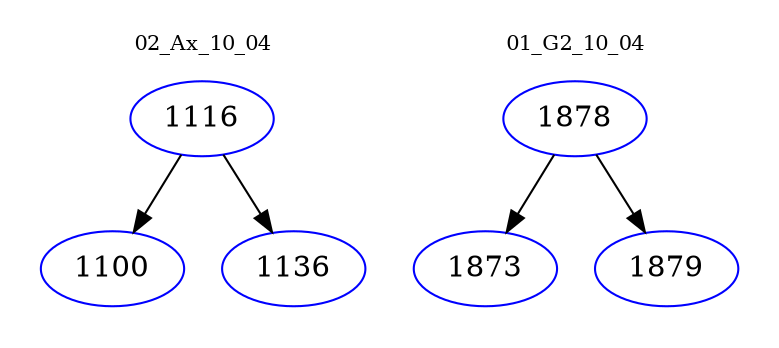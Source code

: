 digraph{
subgraph cluster_0 {
color = white
label = "02_Ax_10_04";
fontsize=10;
T0_1116 [label="1116", color="blue"]
T0_1116 -> T0_1100 [color="black"]
T0_1100 [label="1100", color="blue"]
T0_1116 -> T0_1136 [color="black"]
T0_1136 [label="1136", color="blue"]
}
subgraph cluster_1 {
color = white
label = "01_G2_10_04";
fontsize=10;
T1_1878 [label="1878", color="blue"]
T1_1878 -> T1_1873 [color="black"]
T1_1873 [label="1873", color="blue"]
T1_1878 -> T1_1879 [color="black"]
T1_1879 [label="1879", color="blue"]
}
}
